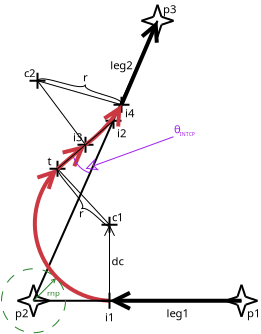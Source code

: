 <?xml version="1.0" encoding="UTF-8"?>
<dia:diagram xmlns:dia="http://www.lysator.liu.se/~alla/dia/">
  <dia:layer name="Background" visible="true" active="true">
    <dia:object type="Standard - Line" version="0" id="O0">
      <dia:attribute name="obj_pos">
        <dia:point val="15,17"/>
      </dia:attribute>
      <dia:attribute name="obj_bb">
        <dia:rectangle val="14.934,2.934;21.266,17.066"/>
      </dia:attribute>
      <dia:attribute name="conn_endpoints">
        <dia:point val="15,17"/>
        <dia:point val="21.2,3"/>
      </dia:attribute>
      <dia:attribute name="numcp">
        <dia:int val="1"/>
      </dia:attribute>
    </dia:object>
    <dia:object type="Standard - Arc" version="0" id="O1">
      <dia:attribute name="obj_pos">
        <dia:point val="18.8,17"/>
      </dia:attribute>
      <dia:attribute name="obj_bb">
        <dia:rectangle val="14.967,10.27;18.93,17.13"/>
      </dia:attribute>
      <dia:attribute name="conn_endpoints">
        <dia:point val="18.8,17"/>
        <dia:point val="16.2,10.4"/>
      </dia:attribute>
      <dia:attribute name="arc_color">
        <dia:color val="#cb3841"/>
      </dia:attribute>
      <dia:attribute name="curve_distance">
        <dia:real val="-2.326"/>
      </dia:attribute>
      <dia:attribute name="line_width">
        <dia:real val="0.2"/>
      </dia:attribute>
      <dia:attribute name="end_arrow">
        <dia:enum val="1"/>
      </dia:attribute>
      <dia:attribute name="end_arrow_length">
        <dia:real val="0.8"/>
      </dia:attribute>
      <dia:attribute name="end_arrow_width">
        <dia:real val="0.8"/>
      </dia:attribute>
    </dia:object>
    <dia:object type="Standard - Line" version="0" id="O2">
      <dia:attribute name="obj_pos">
        <dia:point val="18.8,17"/>
      </dia:attribute>
      <dia:attribute name="obj_bb">
        <dia:rectangle val="18.7,16.438;25.5,17.562"/>
      </dia:attribute>
      <dia:attribute name="conn_endpoints">
        <dia:point val="18.8,17"/>
        <dia:point val="25.4,17"/>
      </dia:attribute>
      <dia:attribute name="numcp">
        <dia:int val="1"/>
      </dia:attribute>
      <dia:attribute name="line_width">
        <dia:real val="0.2"/>
      </dia:attribute>
      <dia:attribute name="start_arrow">
        <dia:enum val="1"/>
      </dia:attribute>
      <dia:attribute name="start_arrow_length">
        <dia:real val="0.8"/>
      </dia:attribute>
      <dia:attribute name="start_arrow_width">
        <dia:real val="0.8"/>
      </dia:attribute>
    </dia:object>
    <dia:object type="Standard - Line" version="0" id="O3">
      <dia:attribute name="obj_pos">
        <dia:point val="18.8,17"/>
      </dia:attribute>
      <dia:attribute name="obj_bb">
        <dia:rectangle val="18.509,13.144;19.09,17.025"/>
      </dia:attribute>
      <dia:attribute name="conn_endpoints">
        <dia:point val="18.8,17"/>
        <dia:point val="18.8,13.2"/>
      </dia:attribute>
      <dia:attribute name="numcp">
        <dia:int val="1"/>
      </dia:attribute>
      <dia:attribute name="line_width">
        <dia:real val="0.05"/>
      </dia:attribute>
      <dia:attribute name="end_arrow">
        <dia:enum val="1"/>
      </dia:attribute>
      <dia:attribute name="end_arrow_length">
        <dia:real val="0.5"/>
      </dia:attribute>
      <dia:attribute name="end_arrow_width">
        <dia:real val="0.5"/>
      </dia:attribute>
      <dia:connections>
        <dia:connection handle="0" to="O6" connection="0"/>
        <dia:connection handle="1" to="O53" connection="0"/>
      </dia:connections>
    </dia:object>
    <dia:object type="Standard - Text" version="1" id="O4">
      <dia:attribute name="obj_pos">
        <dia:point val="19.4,5.2"/>
      </dia:attribute>
      <dia:attribute name="obj_bb">
        <dia:rectangle val="18.786,4.869;20.014,5.531"/>
      </dia:attribute>
      <dia:attribute name="text">
        <dia:composite type="text">
          <dia:attribute name="string">
            <dia:string>#leg2#</dia:string>
          </dia:attribute>
          <dia:attribute name="font">
            <dia:font family="sans" style="0" name="Helvetica"/>
          </dia:attribute>
          <dia:attribute name="height">
            <dia:real val="0.708"/>
          </dia:attribute>
          <dia:attribute name="pos">
            <dia:point val="19.4,5.396"/>
          </dia:attribute>
          <dia:attribute name="color">
            <dia:color val="#000000"/>
          </dia:attribute>
          <dia:attribute name="alignment">
            <dia:enum val="1"/>
          </dia:attribute>
        </dia:composite>
      </dia:attribute>
      <dia:attribute name="valign">
        <dia:enum val="2"/>
      </dia:attribute>
    </dia:object>
    <dia:object type="Standard - Text" version="1" id="O5">
      <dia:attribute name="obj_pos">
        <dia:point val="22.2,17.6"/>
      </dia:attribute>
      <dia:attribute name="obj_bb">
        <dia:rectangle val="21.586,17.269;22.814,17.931"/>
      </dia:attribute>
      <dia:attribute name="text">
        <dia:composite type="text">
          <dia:attribute name="string">
            <dia:string>#leg1#</dia:string>
          </dia:attribute>
          <dia:attribute name="font">
            <dia:font family="sans" style="0" name="Helvetica"/>
          </dia:attribute>
          <dia:attribute name="height">
            <dia:real val="0.708"/>
          </dia:attribute>
          <dia:attribute name="pos">
            <dia:point val="22.2,17.796"/>
          </dia:attribute>
          <dia:attribute name="color">
            <dia:color val="#000000"/>
          </dia:attribute>
          <dia:attribute name="alignment">
            <dia:enum val="1"/>
          </dia:attribute>
        </dia:composite>
      </dia:attribute>
      <dia:attribute name="valign">
        <dia:enum val="2"/>
      </dia:attribute>
    </dia:object>
    <dia:group>
      <dia:object type="Standard - Line" version="0" id="O6">
        <dia:attribute name="obj_pos">
          <dia:point val="18.8,16.6"/>
        </dia:attribute>
        <dia:attribute name="obj_bb">
          <dia:rectangle val="18.75,16.55;18.85,17.45"/>
        </dia:attribute>
        <dia:attribute name="conn_endpoints">
          <dia:point val="18.8,16.6"/>
          <dia:point val="18.8,17.4"/>
        </dia:attribute>
        <dia:attribute name="numcp">
          <dia:int val="1"/>
        </dia:attribute>
      </dia:object>
      <dia:object type="Standard - Line" version="0" id="O7">
        <dia:attribute name="obj_pos">
          <dia:point val="19.2,17"/>
        </dia:attribute>
        <dia:attribute name="obj_bb">
          <dia:rectangle val="18.35,16.95;19.25,17.05"/>
        </dia:attribute>
        <dia:attribute name="conn_endpoints">
          <dia:point val="19.2,17"/>
          <dia:point val="18.4,17"/>
        </dia:attribute>
        <dia:attribute name="numcp">
          <dia:int val="1"/>
        </dia:attribute>
      </dia:object>
    </dia:group>
    <dia:object type="Standard - Text" version="1" id="O8">
      <dia:attribute name="obj_pos">
        <dia:point val="19.2,12.8"/>
      </dia:attribute>
      <dia:attribute name="obj_bb">
        <dia:rectangle val="18.864,12.469;19.536,13.131"/>
      </dia:attribute>
      <dia:attribute name="text">
        <dia:composite type="text">
          <dia:attribute name="string">
            <dia:string>#c1#</dia:string>
          </dia:attribute>
          <dia:attribute name="font">
            <dia:font family="sans" style="0" name="Helvetica"/>
          </dia:attribute>
          <dia:attribute name="height">
            <dia:real val="0.708"/>
          </dia:attribute>
          <dia:attribute name="pos">
            <dia:point val="19.2,12.996"/>
          </dia:attribute>
          <dia:attribute name="color">
            <dia:color val="#000000"/>
          </dia:attribute>
          <dia:attribute name="alignment">
            <dia:enum val="1"/>
          </dia:attribute>
        </dia:composite>
      </dia:attribute>
      <dia:attribute name="valign">
        <dia:enum val="2"/>
      </dia:attribute>
    </dia:object>
    <dia:object type="Standard - Text" version="1" id="O9">
      <dia:attribute name="obj_pos">
        <dia:point val="14.4,17.6"/>
      </dia:attribute>
      <dia:attribute name="obj_bb">
        <dia:rectangle val="14.04,17.269;14.76,17.931"/>
      </dia:attribute>
      <dia:attribute name="text">
        <dia:composite type="text">
          <dia:attribute name="string">
            <dia:string>#p2#</dia:string>
          </dia:attribute>
          <dia:attribute name="font">
            <dia:font family="sans" style="0" name="Helvetica"/>
          </dia:attribute>
          <dia:attribute name="height">
            <dia:real val="0.708"/>
          </dia:attribute>
          <dia:attribute name="pos">
            <dia:point val="14.4,17.796"/>
          </dia:attribute>
          <dia:attribute name="color">
            <dia:color val="#000000"/>
          </dia:attribute>
          <dia:attribute name="alignment">
            <dia:enum val="1"/>
          </dia:attribute>
        </dia:composite>
      </dia:attribute>
      <dia:attribute name="valign">
        <dia:enum val="2"/>
      </dia:attribute>
    </dia:object>
    <dia:object type="Standard - Text" version="1" id="O10">
      <dia:attribute name="obj_pos">
        <dia:point val="21.8,2.4"/>
      </dia:attribute>
      <dia:attribute name="obj_bb">
        <dia:rectangle val="21.44,2.069;22.16,2.731"/>
      </dia:attribute>
      <dia:attribute name="text">
        <dia:composite type="text">
          <dia:attribute name="string">
            <dia:string>#p3#</dia:string>
          </dia:attribute>
          <dia:attribute name="font">
            <dia:font family="sans" style="0" name="Helvetica"/>
          </dia:attribute>
          <dia:attribute name="height">
            <dia:real val="0.708"/>
          </dia:attribute>
          <dia:attribute name="pos">
            <dia:point val="21.8,2.596"/>
          </dia:attribute>
          <dia:attribute name="color">
            <dia:color val="#000000"/>
          </dia:attribute>
          <dia:attribute name="alignment">
            <dia:enum val="1"/>
          </dia:attribute>
        </dia:composite>
      </dia:attribute>
      <dia:attribute name="valign">
        <dia:enum val="2"/>
      </dia:attribute>
    </dia:object>
    <dia:object type="Standard - Text" version="1" id="O11">
      <dia:attribute name="obj_pos">
        <dia:point val="19.2,15"/>
      </dia:attribute>
      <dia:attribute name="obj_bb">
        <dia:rectangle val="18.864,14.669;19.536,15.331"/>
      </dia:attribute>
      <dia:attribute name="text">
        <dia:composite type="text">
          <dia:attribute name="string">
            <dia:string>#dc#</dia:string>
          </dia:attribute>
          <dia:attribute name="font">
            <dia:font family="sans" style="0" name="Helvetica"/>
          </dia:attribute>
          <dia:attribute name="height">
            <dia:real val="0.708"/>
          </dia:attribute>
          <dia:attribute name="pos">
            <dia:point val="19.2,15.196"/>
          </dia:attribute>
          <dia:attribute name="color">
            <dia:color val="#000000"/>
          </dia:attribute>
          <dia:attribute name="alignment">
            <dia:enum val="1"/>
          </dia:attribute>
        </dia:composite>
      </dia:attribute>
      <dia:attribute name="valign">
        <dia:enum val="2"/>
      </dia:attribute>
    </dia:object>
    <dia:group>
      <dia:object type="Standard - Line" version="0" id="O12">
        <dia:attribute name="obj_pos">
          <dia:point val="15,16.2"/>
        </dia:attribute>
        <dia:attribute name="obj_bb">
          <dia:rectangle val="14.737,16.137;15.063,16.863"/>
        </dia:attribute>
        <dia:attribute name="conn_endpoints">
          <dia:point val="15,16.2"/>
          <dia:point val="14.8,16.8"/>
        </dia:attribute>
        <dia:attribute name="numcp">
          <dia:int val="1"/>
        </dia:attribute>
      </dia:object>
      <dia:object type="Standard - Line" version="0" id="O13">
        <dia:attribute name="obj_pos">
          <dia:point val="15.2,17.2"/>
        </dia:attribute>
        <dia:attribute name="obj_bb">
          <dia:rectangle val="14.937,17.137;15.263,17.863"/>
        </dia:attribute>
        <dia:attribute name="conn_endpoints">
          <dia:point val="15.2,17.2"/>
          <dia:point val="15,17.8"/>
        </dia:attribute>
        <dia:attribute name="numcp">
          <dia:int val="1"/>
        </dia:attribute>
      </dia:object>
      <dia:object type="Standard - Line" version="0" id="O14">
        <dia:attribute name="obj_pos">
          <dia:point val="15,16.2"/>
        </dia:attribute>
        <dia:attribute name="obj_bb">
          <dia:rectangle val="14.937,16.137;15.263,16.863"/>
        </dia:attribute>
        <dia:attribute name="conn_endpoints">
          <dia:point val="15,16.2"/>
          <dia:point val="15.2,16.8"/>
        </dia:attribute>
        <dia:attribute name="numcp">
          <dia:int val="1"/>
        </dia:attribute>
      </dia:object>
      <dia:object type="Standard - Line" version="0" id="O15">
        <dia:attribute name="obj_pos">
          <dia:point val="14.8,17.2"/>
        </dia:attribute>
        <dia:attribute name="obj_bb">
          <dia:rectangle val="14.737,17.137;15.063,17.863"/>
        </dia:attribute>
        <dia:attribute name="conn_endpoints">
          <dia:point val="14.8,17.2"/>
          <dia:point val="15,17.8"/>
        </dia:attribute>
        <dia:attribute name="numcp">
          <dia:int val="1"/>
        </dia:attribute>
      </dia:object>
      <dia:object type="Standard - Line" version="0" id="O16">
        <dia:attribute name="obj_pos">
          <dia:point val="15.2,16.8"/>
        </dia:attribute>
        <dia:attribute name="obj_bb">
          <dia:rectangle val="15.137,16.737;15.863,17.063"/>
        </dia:attribute>
        <dia:attribute name="conn_endpoints">
          <dia:point val="15.2,16.8"/>
          <dia:point val="15.8,17"/>
        </dia:attribute>
        <dia:attribute name="numcp">
          <dia:int val="1"/>
        </dia:attribute>
      </dia:object>
      <dia:object type="Standard - Line" version="0" id="O17">
        <dia:attribute name="obj_pos">
          <dia:point val="14.2,17"/>
        </dia:attribute>
        <dia:attribute name="obj_bb">
          <dia:rectangle val="14.137,16.937;14.863,17.263"/>
        </dia:attribute>
        <dia:attribute name="conn_endpoints">
          <dia:point val="14.2,17"/>
          <dia:point val="14.8,17.2"/>
        </dia:attribute>
        <dia:attribute name="numcp">
          <dia:int val="1"/>
        </dia:attribute>
      </dia:object>
      <dia:object type="Standard - Line" version="0" id="O18">
        <dia:attribute name="obj_pos">
          <dia:point val="15.2,17.2"/>
        </dia:attribute>
        <dia:attribute name="obj_bb">
          <dia:rectangle val="15.137,16.937;15.863,17.263"/>
        </dia:attribute>
        <dia:attribute name="conn_endpoints">
          <dia:point val="15.2,17.2"/>
          <dia:point val="15.8,17"/>
        </dia:attribute>
        <dia:attribute name="numcp">
          <dia:int val="1"/>
        </dia:attribute>
      </dia:object>
      <dia:object type="Standard - Line" version="0" id="O19">
        <dia:attribute name="obj_pos">
          <dia:point val="14.2,17"/>
        </dia:attribute>
        <dia:attribute name="obj_bb">
          <dia:rectangle val="14.137,16.737;14.863,17.063"/>
        </dia:attribute>
        <dia:attribute name="conn_endpoints">
          <dia:point val="14.2,17"/>
          <dia:point val="14.8,16.8"/>
        </dia:attribute>
        <dia:attribute name="numcp">
          <dia:int val="1"/>
        </dia:attribute>
      </dia:object>
    </dia:group>
    <dia:group>
      <dia:object type="Standard - Line" version="0" id="O20">
        <dia:attribute name="obj_pos">
          <dia:point val="21.2,2.2"/>
        </dia:attribute>
        <dia:attribute name="obj_bb">
          <dia:rectangle val="20.937,2.137;21.263,2.863"/>
        </dia:attribute>
        <dia:attribute name="conn_endpoints">
          <dia:point val="21.2,2.2"/>
          <dia:point val="21,2.8"/>
        </dia:attribute>
        <dia:attribute name="numcp">
          <dia:int val="1"/>
        </dia:attribute>
      </dia:object>
      <dia:object type="Standard - Line" version="0" id="O21">
        <dia:attribute name="obj_pos">
          <dia:point val="21.4,3.2"/>
        </dia:attribute>
        <dia:attribute name="obj_bb">
          <dia:rectangle val="21.137,3.137;21.463,3.863"/>
        </dia:attribute>
        <dia:attribute name="conn_endpoints">
          <dia:point val="21.4,3.2"/>
          <dia:point val="21.2,3.8"/>
        </dia:attribute>
        <dia:attribute name="numcp">
          <dia:int val="1"/>
        </dia:attribute>
      </dia:object>
      <dia:object type="Standard - Line" version="0" id="O22">
        <dia:attribute name="obj_pos">
          <dia:point val="21.2,2.2"/>
        </dia:attribute>
        <dia:attribute name="obj_bb">
          <dia:rectangle val="21.137,2.137;21.463,2.863"/>
        </dia:attribute>
        <dia:attribute name="conn_endpoints">
          <dia:point val="21.2,2.2"/>
          <dia:point val="21.4,2.8"/>
        </dia:attribute>
        <dia:attribute name="numcp">
          <dia:int val="1"/>
        </dia:attribute>
      </dia:object>
      <dia:object type="Standard - Line" version="0" id="O23">
        <dia:attribute name="obj_pos">
          <dia:point val="21,3.2"/>
        </dia:attribute>
        <dia:attribute name="obj_bb">
          <dia:rectangle val="20.937,3.137;21.263,3.863"/>
        </dia:attribute>
        <dia:attribute name="conn_endpoints">
          <dia:point val="21,3.2"/>
          <dia:point val="21.2,3.8"/>
        </dia:attribute>
        <dia:attribute name="numcp">
          <dia:int val="1"/>
        </dia:attribute>
      </dia:object>
      <dia:object type="Standard - Line" version="0" id="O24">
        <dia:attribute name="obj_pos">
          <dia:point val="21.4,2.8"/>
        </dia:attribute>
        <dia:attribute name="obj_bb">
          <dia:rectangle val="21.337,2.737;22.063,3.063"/>
        </dia:attribute>
        <dia:attribute name="conn_endpoints">
          <dia:point val="21.4,2.8"/>
          <dia:point val="22,3"/>
        </dia:attribute>
        <dia:attribute name="numcp">
          <dia:int val="1"/>
        </dia:attribute>
      </dia:object>
      <dia:object type="Standard - Line" version="0" id="O25">
        <dia:attribute name="obj_pos">
          <dia:point val="20.4,3"/>
        </dia:attribute>
        <dia:attribute name="obj_bb">
          <dia:rectangle val="20.337,2.937;21.063,3.263"/>
        </dia:attribute>
        <dia:attribute name="conn_endpoints">
          <dia:point val="20.4,3"/>
          <dia:point val="21,3.2"/>
        </dia:attribute>
        <dia:attribute name="numcp">
          <dia:int val="1"/>
        </dia:attribute>
      </dia:object>
      <dia:object type="Standard - Line" version="0" id="O26">
        <dia:attribute name="obj_pos">
          <dia:point val="21.4,3.2"/>
        </dia:attribute>
        <dia:attribute name="obj_bb">
          <dia:rectangle val="21.337,2.937;22.063,3.263"/>
        </dia:attribute>
        <dia:attribute name="conn_endpoints">
          <dia:point val="21.4,3.2"/>
          <dia:point val="22,3"/>
        </dia:attribute>
        <dia:attribute name="numcp">
          <dia:int val="1"/>
        </dia:attribute>
      </dia:object>
      <dia:object type="Standard - Line" version="0" id="O27">
        <dia:attribute name="obj_pos">
          <dia:point val="20.4,3"/>
        </dia:attribute>
        <dia:attribute name="obj_bb">
          <dia:rectangle val="20.337,2.737;21.063,3.063"/>
        </dia:attribute>
        <dia:attribute name="conn_endpoints">
          <dia:point val="20.4,3"/>
          <dia:point val="21,2.8"/>
        </dia:attribute>
        <dia:attribute name="numcp">
          <dia:int val="1"/>
        </dia:attribute>
      </dia:object>
    </dia:group>
    <dia:object type="Standard - Line" version="0" id="O28">
      <dia:attribute name="obj_pos">
        <dia:point val="21.2,3"/>
      </dia:attribute>
      <dia:attribute name="obj_bb">
        <dia:rectangle val="19.269,2.869;21.331,7.331"/>
      </dia:attribute>
      <dia:attribute name="conn_endpoints">
        <dia:point val="21.2,3"/>
        <dia:point val="19.4,7.2"/>
      </dia:attribute>
      <dia:attribute name="numcp">
        <dia:int val="1"/>
      </dia:attribute>
      <dia:attribute name="line_width">
        <dia:real val="0.2"/>
      </dia:attribute>
      <dia:attribute name="start_arrow">
        <dia:enum val="1"/>
      </dia:attribute>
      <dia:attribute name="start_arrow_length">
        <dia:real val="0.8"/>
      </dia:attribute>
      <dia:attribute name="start_arrow_width">
        <dia:real val="0.8"/>
      </dia:attribute>
    </dia:object>
    <dia:object type="Standard - Line" version="0" id="O29">
      <dia:attribute name="obj_pos">
        <dia:point val="16.2,10.4"/>
      </dia:attribute>
      <dia:attribute name="obj_bb">
        <dia:rectangle val="16.165,10.365;18.835,13.235"/>
      </dia:attribute>
      <dia:attribute name="conn_endpoints">
        <dia:point val="16.2,10.4"/>
        <dia:point val="18.8,13.2"/>
      </dia:attribute>
      <dia:attribute name="numcp">
        <dia:int val="1"/>
      </dia:attribute>
      <dia:attribute name="line_width">
        <dia:real val="0.05"/>
      </dia:attribute>
      <dia:connections>
        <dia:connection handle="1" to="O52" connection="0"/>
      </dia:connections>
    </dia:object>
    <dia:object type="Standard - Line" version="0" id="O30">
      <dia:attribute name="obj_pos">
        <dia:point val="17.6,9.2"/>
      </dia:attribute>
      <dia:attribute name="obj_bb">
        <dia:rectangle val="15.165,5.965;17.635,9.235"/>
      </dia:attribute>
      <dia:attribute name="conn_endpoints">
        <dia:point val="17.6,9.2"/>
        <dia:point val="15.2,6"/>
      </dia:attribute>
      <dia:attribute name="numcp">
        <dia:int val="1"/>
      </dia:attribute>
      <dia:attribute name="line_width">
        <dia:real val="0.05"/>
      </dia:attribute>
      <dia:connections>
        <dia:connection handle="0" to="O57" connection="0"/>
      </dia:connections>
    </dia:object>
    <dia:object type="Standard - Line" version="0" id="O31">
      <dia:attribute name="obj_pos">
        <dia:point val="15.2,6"/>
      </dia:attribute>
      <dia:attribute name="obj_bb">
        <dia:rectangle val="15.169,5.969;19.431,7.231"/>
      </dia:attribute>
      <dia:attribute name="conn_endpoints">
        <dia:point val="15.2,6"/>
        <dia:point val="19.4,7.2"/>
      </dia:attribute>
      <dia:attribute name="numcp">
        <dia:int val="1"/>
      </dia:attribute>
      <dia:attribute name="line_width">
        <dia:real val="0.05"/>
      </dia:attribute>
      <dia:connections>
        <dia:connection handle="1" to="O60" connection="0"/>
      </dia:connections>
    </dia:object>
    <dia:group>
      <dia:object type="Standard - Text" version="1" id="O32">
        <dia:attribute name="obj_pos">
          <dia:point val="22.2,8.4"/>
        </dia:attribute>
        <dia:attribute name="obj_bb">
          <dia:rectangle val="22.023,8.055;22.378,8.745"/>
        </dia:attribute>
        <dia:attribute name="text">
          <dia:composite type="text">
            <dia:attribute name="string">
              <dia:string>#θ#</dia:string>
            </dia:attribute>
            <dia:attribute name="font">
              <dia:font family="sans" style="0" name="Helvetica"/>
            </dia:attribute>
            <dia:attribute name="height">
              <dia:real val="0.708"/>
            </dia:attribute>
            <dia:attribute name="pos">
              <dia:point val="22.2,8.625"/>
            </dia:attribute>
            <dia:attribute name="color">
              <dia:color val="#a020f0"/>
            </dia:attribute>
            <dia:attribute name="alignment">
              <dia:enum val="1"/>
            </dia:attribute>
          </dia:composite>
        </dia:attribute>
        <dia:attribute name="valign">
          <dia:enum val="2"/>
        </dia:attribute>
      </dia:object>
      <dia:object type="Standard - Text" version="1" id="O33">
        <dia:attribute name="obj_pos">
          <dia:point val="22.689,8.663"/>
        </dia:attribute>
        <dia:attribute name="obj_bb">
          <dia:rectangle val="22.317,8.513;23.061,8.813"/>
        </dia:attribute>
        <dia:attribute name="text">
          <dia:composite type="text">
            <dia:attribute name="string">
              <dia:string>#INTCP#</dia:string>
            </dia:attribute>
            <dia:attribute name="font">
              <dia:font family="sans" style="0" name="Helvetica"/>
            </dia:attribute>
            <dia:attribute name="height">
              <dia:real val="0.32"/>
            </dia:attribute>
            <dia:attribute name="pos">
              <dia:point val="22.689,8.753"/>
            </dia:attribute>
            <dia:attribute name="color">
              <dia:color val="#a020f0"/>
            </dia:attribute>
            <dia:attribute name="alignment">
              <dia:enum val="1"/>
            </dia:attribute>
          </dia:composite>
        </dia:attribute>
        <dia:attribute name="valign">
          <dia:enum val="2"/>
        </dia:attribute>
      </dia:object>
    </dia:group>
    <dia:group>
      <dia:object type="Standard - Line" version="0" id="O34">
        <dia:attribute name="obj_pos">
          <dia:point val="15.2,5.6"/>
        </dia:attribute>
        <dia:attribute name="obj_bb">
          <dia:rectangle val="15.15,5.55;15.25,6.45"/>
        </dia:attribute>
        <dia:attribute name="conn_endpoints">
          <dia:point val="15.2,5.6"/>
          <dia:point val="15.2,6.4"/>
        </dia:attribute>
        <dia:attribute name="numcp">
          <dia:int val="1"/>
        </dia:attribute>
      </dia:object>
      <dia:object type="Standard - Line" version="0" id="O35">
        <dia:attribute name="obj_pos">
          <dia:point val="15.6,6"/>
        </dia:attribute>
        <dia:attribute name="obj_bb">
          <dia:rectangle val="14.75,5.95;15.65,6.05"/>
        </dia:attribute>
        <dia:attribute name="conn_endpoints">
          <dia:point val="15.6,6"/>
          <dia:point val="14.8,6"/>
        </dia:attribute>
        <dia:attribute name="numcp">
          <dia:int val="1"/>
        </dia:attribute>
      </dia:object>
    </dia:group>
    <dia:object type="Standard - Text" version="1" id="O36">
      <dia:attribute name="obj_pos">
        <dia:point val="19.4,8.6"/>
      </dia:attribute>
      <dia:attribute name="obj_bb">
        <dia:rectangle val="19.141,8.269;19.659,8.931"/>
      </dia:attribute>
      <dia:attribute name="text">
        <dia:composite type="text">
          <dia:attribute name="string">
            <dia:string>#i2#</dia:string>
          </dia:attribute>
          <dia:attribute name="font">
            <dia:font family="sans" style="0" name="Helvetica"/>
          </dia:attribute>
          <dia:attribute name="height">
            <dia:real val="0.708"/>
          </dia:attribute>
          <dia:attribute name="pos">
            <dia:point val="19.4,8.796"/>
          </dia:attribute>
          <dia:attribute name="color">
            <dia:color val="#000000"/>
          </dia:attribute>
          <dia:attribute name="alignment">
            <dia:enum val="1"/>
          </dia:attribute>
        </dia:composite>
      </dia:attribute>
      <dia:attribute name="valign">
        <dia:enum val="2"/>
      </dia:attribute>
    </dia:object>
    <dia:group>
      <dia:object type="Standard - Line" version="0" id="O37">
        <dia:attribute name="obj_pos">
          <dia:point val="16.2,10"/>
        </dia:attribute>
        <dia:attribute name="obj_bb">
          <dia:rectangle val="16.15,9.95;16.25,10.85"/>
        </dia:attribute>
        <dia:attribute name="conn_endpoints">
          <dia:point val="16.2,10"/>
          <dia:point val="16.2,10.8"/>
        </dia:attribute>
        <dia:attribute name="numcp">
          <dia:int val="1"/>
        </dia:attribute>
      </dia:object>
      <dia:object type="Standard - Line" version="0" id="O38">
        <dia:attribute name="obj_pos">
          <dia:point val="16.6,10.4"/>
        </dia:attribute>
        <dia:attribute name="obj_bb">
          <dia:rectangle val="15.75,10.35;16.65,10.45"/>
        </dia:attribute>
        <dia:attribute name="conn_endpoints">
          <dia:point val="16.6,10.4"/>
          <dia:point val="15.8,10.4"/>
        </dia:attribute>
        <dia:attribute name="numcp">
          <dia:int val="1"/>
        </dia:attribute>
      </dia:object>
    </dia:group>
    <dia:object type="Standard - BezierLine" version="0" id="O39">
      <dia:attribute name="obj_pos">
        <dia:point val="16.2,10.4"/>
      </dia:attribute>
      <dia:attribute name="obj_bb">
        <dia:rectangle val="16.195,10.395;17.469,12.407"/>
      </dia:attribute>
      <dia:attribute name="bez_points">
        <dia:point val="16.2,10.4"/>
        <dia:point val="16.2,10.8"/>
        <dia:point val="17.8,12.2"/>
        <dia:point val="17.4,12.4"/>
      </dia:attribute>
      <dia:attribute name="corner_types">
        <dia:enum val="0"/>
        <dia:enum val="0"/>
      </dia:attribute>
      <dia:attribute name="line_width">
        <dia:real val="0.01"/>
      </dia:attribute>
      <dia:connections>
        <dia:connection handle="0" to="O37" connection="0"/>
      </dia:connections>
    </dia:object>
    <dia:object type="Standard - Text" version="1" id="O40">
      <dia:attribute name="obj_pos">
        <dia:point val="17.4,12.6"/>
      </dia:attribute>
      <dia:attribute name="obj_bb">
        <dia:rectangle val="17.284,12.269;17.516,12.931"/>
      </dia:attribute>
      <dia:attribute name="text">
        <dia:composite type="text">
          <dia:attribute name="string">
            <dia:string>#r#</dia:string>
          </dia:attribute>
          <dia:attribute name="font">
            <dia:font family="sans" style="0" name="Helvetica"/>
          </dia:attribute>
          <dia:attribute name="height">
            <dia:real val="0.708"/>
          </dia:attribute>
          <dia:attribute name="pos">
            <dia:point val="17.4,12.796"/>
          </dia:attribute>
          <dia:attribute name="color">
            <dia:color val="#000000"/>
          </dia:attribute>
          <dia:attribute name="alignment">
            <dia:enum val="1"/>
          </dia:attribute>
        </dia:composite>
      </dia:attribute>
      <dia:attribute name="valign">
        <dia:enum val="2"/>
      </dia:attribute>
    </dia:object>
    <dia:object type="Standard - BezierLine" version="0" id="O41">
      <dia:attribute name="obj_pos">
        <dia:point val="19.4,7.2"/>
      </dia:attribute>
      <dia:attribute name="obj_bb">
        <dia:rectangle val="17.582,6.193;19.418,7.207"/>
      </dia:attribute>
      <dia:attribute name="bez_points">
        <dia:point val="19.4,7.2"/>
        <dia:point val="19.6,6.8"/>
        <dia:point val="17.4,6.6"/>
        <dia:point val="17.6,6.2"/>
      </dia:attribute>
      <dia:attribute name="corner_types">
        <dia:enum val="0"/>
        <dia:enum val="0"/>
      </dia:attribute>
      <dia:attribute name="line_width">
        <dia:real val="0.01"/>
      </dia:attribute>
      <dia:connections>
        <dia:connection handle="0" to="O59" connection="0"/>
      </dia:connections>
    </dia:object>
    <dia:object type="Standard - Line" version="0" id="O42">
      <dia:attribute name="obj_pos">
        <dia:point val="22,8.8"/>
      </dia:attribute>
      <dia:attribute name="obj_bb">
        <dia:rectangle val="17.547,8.768;22.032,10.499"/>
      </dia:attribute>
      <dia:attribute name="conn_endpoints">
        <dia:point val="22,8.8"/>
        <dia:point val="17.6,10.4"/>
      </dia:attribute>
      <dia:attribute name="numcp">
        <dia:int val="1"/>
      </dia:attribute>
      <dia:attribute name="line_color">
        <dia:color val="#a020f0"/>
      </dia:attribute>
      <dia:attribute name="line_width">
        <dia:real val="0.05"/>
      </dia:attribute>
      <dia:attribute name="end_arrow">
        <dia:enum val="23"/>
      </dia:attribute>
      <dia:attribute name="end_arrow_length">
        <dia:real val="0.5"/>
      </dia:attribute>
      <dia:attribute name="end_arrow_width">
        <dia:real val="0.5"/>
      </dia:attribute>
    </dia:object>
    <dia:group>
      <dia:object type="Standard - Text" version="1" id="O43">
        <dia:attribute name="obj_pos">
          <dia:point val="26,17.6"/>
        </dia:attribute>
        <dia:attribute name="obj_bb">
          <dia:rectangle val="25.64,17.269;26.36,17.931"/>
        </dia:attribute>
        <dia:attribute name="text">
          <dia:composite type="text">
            <dia:attribute name="string">
              <dia:string>#p1#</dia:string>
            </dia:attribute>
            <dia:attribute name="font">
              <dia:font family="sans" style="0" name="Helvetica"/>
            </dia:attribute>
            <dia:attribute name="height">
              <dia:real val="0.708"/>
            </dia:attribute>
            <dia:attribute name="pos">
              <dia:point val="26,17.796"/>
            </dia:attribute>
            <dia:attribute name="color">
              <dia:color val="#000000"/>
            </dia:attribute>
            <dia:attribute name="alignment">
              <dia:enum val="1"/>
            </dia:attribute>
          </dia:composite>
        </dia:attribute>
        <dia:attribute name="valign">
          <dia:enum val="2"/>
        </dia:attribute>
      </dia:object>
      <dia:group>
        <dia:object type="Standard - Line" version="0" id="O44">
          <dia:attribute name="obj_pos">
            <dia:point val="25.4,16.2"/>
          </dia:attribute>
          <dia:attribute name="obj_bb">
            <dia:rectangle val="25.137,16.137;25.463,16.863"/>
          </dia:attribute>
          <dia:attribute name="conn_endpoints">
            <dia:point val="25.4,16.2"/>
            <dia:point val="25.2,16.8"/>
          </dia:attribute>
          <dia:attribute name="numcp">
            <dia:int val="1"/>
          </dia:attribute>
        </dia:object>
        <dia:object type="Standard - Line" version="0" id="O45">
          <dia:attribute name="obj_pos">
            <dia:point val="25.6,17.2"/>
          </dia:attribute>
          <dia:attribute name="obj_bb">
            <dia:rectangle val="25.337,17.137;25.663,17.863"/>
          </dia:attribute>
          <dia:attribute name="conn_endpoints">
            <dia:point val="25.6,17.2"/>
            <dia:point val="25.4,17.8"/>
          </dia:attribute>
          <dia:attribute name="numcp">
            <dia:int val="1"/>
          </dia:attribute>
        </dia:object>
        <dia:object type="Standard - Line" version="0" id="O46">
          <dia:attribute name="obj_pos">
            <dia:point val="25.4,16.2"/>
          </dia:attribute>
          <dia:attribute name="obj_bb">
            <dia:rectangle val="25.337,16.137;25.663,16.863"/>
          </dia:attribute>
          <dia:attribute name="conn_endpoints">
            <dia:point val="25.4,16.2"/>
            <dia:point val="25.6,16.8"/>
          </dia:attribute>
          <dia:attribute name="numcp">
            <dia:int val="1"/>
          </dia:attribute>
        </dia:object>
        <dia:object type="Standard - Line" version="0" id="O47">
          <dia:attribute name="obj_pos">
            <dia:point val="25.2,17.2"/>
          </dia:attribute>
          <dia:attribute name="obj_bb">
            <dia:rectangle val="25.137,17.137;25.463,17.863"/>
          </dia:attribute>
          <dia:attribute name="conn_endpoints">
            <dia:point val="25.2,17.2"/>
            <dia:point val="25.4,17.8"/>
          </dia:attribute>
          <dia:attribute name="numcp">
            <dia:int val="1"/>
          </dia:attribute>
        </dia:object>
        <dia:object type="Standard - Line" version="0" id="O48">
          <dia:attribute name="obj_pos">
            <dia:point val="25.6,16.8"/>
          </dia:attribute>
          <dia:attribute name="obj_bb">
            <dia:rectangle val="25.537,16.737;26.263,17.063"/>
          </dia:attribute>
          <dia:attribute name="conn_endpoints">
            <dia:point val="25.6,16.8"/>
            <dia:point val="26.2,17"/>
          </dia:attribute>
          <dia:attribute name="numcp">
            <dia:int val="1"/>
          </dia:attribute>
        </dia:object>
        <dia:object type="Standard - Line" version="0" id="O49">
          <dia:attribute name="obj_pos">
            <dia:point val="24.6,17"/>
          </dia:attribute>
          <dia:attribute name="obj_bb">
            <dia:rectangle val="24.537,16.937;25.263,17.263"/>
          </dia:attribute>
          <dia:attribute name="conn_endpoints">
            <dia:point val="24.6,17"/>
            <dia:point val="25.2,17.2"/>
          </dia:attribute>
          <dia:attribute name="numcp">
            <dia:int val="1"/>
          </dia:attribute>
        </dia:object>
        <dia:object type="Standard - Line" version="0" id="O50">
          <dia:attribute name="obj_pos">
            <dia:point val="25.6,17.2"/>
          </dia:attribute>
          <dia:attribute name="obj_bb">
            <dia:rectangle val="25.537,16.937;26.263,17.263"/>
          </dia:attribute>
          <dia:attribute name="conn_endpoints">
            <dia:point val="25.6,17.2"/>
            <dia:point val="26.2,17"/>
          </dia:attribute>
          <dia:attribute name="numcp">
            <dia:int val="1"/>
          </dia:attribute>
        </dia:object>
        <dia:object type="Standard - Line" version="0" id="O51">
          <dia:attribute name="obj_pos">
            <dia:point val="24.6,17"/>
          </dia:attribute>
          <dia:attribute name="obj_bb">
            <dia:rectangle val="24.537,16.737;25.263,17.063"/>
          </dia:attribute>
          <dia:attribute name="conn_endpoints">
            <dia:point val="24.6,17"/>
            <dia:point val="25.2,16.8"/>
          </dia:attribute>
          <dia:attribute name="numcp">
            <dia:int val="1"/>
          </dia:attribute>
        </dia:object>
      </dia:group>
    </dia:group>
    <dia:group>
      <dia:object type="Standard - Line" version="0" id="O52">
        <dia:attribute name="obj_pos">
          <dia:point val="18.8,12.8"/>
        </dia:attribute>
        <dia:attribute name="obj_bb">
          <dia:rectangle val="18.75,12.75;18.85,13.65"/>
        </dia:attribute>
        <dia:attribute name="conn_endpoints">
          <dia:point val="18.8,12.8"/>
          <dia:point val="18.8,13.6"/>
        </dia:attribute>
        <dia:attribute name="numcp">
          <dia:int val="1"/>
        </dia:attribute>
      </dia:object>
      <dia:object type="Standard - Line" version="0" id="O53">
        <dia:attribute name="obj_pos">
          <dia:point val="19.2,13.2"/>
        </dia:attribute>
        <dia:attribute name="obj_bb">
          <dia:rectangle val="18.35,13.15;19.25,13.25"/>
        </dia:attribute>
        <dia:attribute name="conn_endpoints">
          <dia:point val="19.2,13.2"/>
          <dia:point val="18.4,13.2"/>
        </dia:attribute>
        <dia:attribute name="numcp">
          <dia:int val="1"/>
        </dia:attribute>
      </dia:object>
    </dia:group>
    <dia:object type="Standard - BezierLine" version="0" id="O54">
      <dia:attribute name="obj_pos">
        <dia:point val="18.8,13.2"/>
      </dia:attribute>
      <dia:attribute name="obj_bb">
        <dia:rectangle val="17.393,12.375;18.805,13.277"/>
      </dia:attribute>
      <dia:attribute name="bez_points">
        <dia:point val="18.8,13.2"/>
        <dia:point val="18.8,13.6"/>
        <dia:point val="17.8,12.2"/>
        <dia:point val="17.4,12.4"/>
      </dia:attribute>
      <dia:attribute name="corner_types">
        <dia:enum val="0"/>
        <dia:enum val="0"/>
      </dia:attribute>
      <dia:attribute name="line_width">
        <dia:real val="0.01"/>
      </dia:attribute>
      <dia:connections>
        <dia:connection handle="0" to="O52" connection="0"/>
      </dia:connections>
    </dia:object>
    <dia:object type="Standard - Text" version="1" id="O55">
      <dia:attribute name="obj_pos">
        <dia:point val="18.8,17.8"/>
      </dia:attribute>
      <dia:attribute name="obj_bb">
        <dia:rectangle val="18.541,17.469;19.059,18.131"/>
      </dia:attribute>
      <dia:attribute name="text">
        <dia:composite type="text">
          <dia:attribute name="string">
            <dia:string>#i1#</dia:string>
          </dia:attribute>
          <dia:attribute name="font">
            <dia:font family="sans" style="0" name="Helvetica"/>
          </dia:attribute>
          <dia:attribute name="height">
            <dia:real val="0.708"/>
          </dia:attribute>
          <dia:attribute name="pos">
            <dia:point val="18.8,17.996"/>
          </dia:attribute>
          <dia:attribute name="color">
            <dia:color val="#000000"/>
          </dia:attribute>
          <dia:attribute name="alignment">
            <dia:enum val="1"/>
          </dia:attribute>
        </dia:composite>
      </dia:attribute>
      <dia:attribute name="valign">
        <dia:enum val="2"/>
      </dia:attribute>
    </dia:object>
    <dia:object type="Standard - Text" version="1" id="O56">
      <dia:attribute name="obj_pos">
        <dia:point val="15.8,10"/>
      </dia:attribute>
      <dia:attribute name="obj_bb">
        <dia:rectangle val="15.689,9.644;15.928,10.356"/>
      </dia:attribute>
      <dia:attribute name="text">
        <dia:composite type="text">
          <dia:attribute name="string">
            <dia:string>#t#</dia:string>
          </dia:attribute>
          <dia:attribute name="font">
            <dia:font family="sans" style="0" name="Helvetica"/>
          </dia:attribute>
          <dia:attribute name="height">
            <dia:real val="0.708"/>
          </dia:attribute>
          <dia:attribute name="pos">
            <dia:point val="15.8,10.188"/>
          </dia:attribute>
          <dia:attribute name="color">
            <dia:color val="#000000"/>
          </dia:attribute>
          <dia:attribute name="alignment">
            <dia:enum val="1"/>
          </dia:attribute>
        </dia:composite>
      </dia:attribute>
      <dia:attribute name="valign">
        <dia:enum val="2"/>
      </dia:attribute>
    </dia:object>
    <dia:group>
      <dia:object type="Standard - Line" version="0" id="O57">
        <dia:attribute name="obj_pos">
          <dia:point val="17.6,8.8"/>
        </dia:attribute>
        <dia:attribute name="obj_bb">
          <dia:rectangle val="17.55,8.75;17.65,9.65"/>
        </dia:attribute>
        <dia:attribute name="conn_endpoints">
          <dia:point val="17.6,8.8"/>
          <dia:point val="17.6,9.6"/>
        </dia:attribute>
        <dia:attribute name="numcp">
          <dia:int val="1"/>
        </dia:attribute>
      </dia:object>
      <dia:object type="Standard - Line" version="0" id="O58">
        <dia:attribute name="obj_pos">
          <dia:point val="18,9.2"/>
        </dia:attribute>
        <dia:attribute name="obj_bb">
          <dia:rectangle val="17.15,9.15;18.05,9.25"/>
        </dia:attribute>
        <dia:attribute name="conn_endpoints">
          <dia:point val="18,9.2"/>
          <dia:point val="17.2,9.2"/>
        </dia:attribute>
        <dia:attribute name="numcp">
          <dia:int val="1"/>
        </dia:attribute>
      </dia:object>
    </dia:group>
    <dia:group>
      <dia:object type="Standard - Line" version="0" id="O59">
        <dia:attribute name="obj_pos">
          <dia:point val="19.4,6.8"/>
        </dia:attribute>
        <dia:attribute name="obj_bb">
          <dia:rectangle val="19.35,6.75;19.45,7.65"/>
        </dia:attribute>
        <dia:attribute name="conn_endpoints">
          <dia:point val="19.4,6.8"/>
          <dia:point val="19.4,7.6"/>
        </dia:attribute>
        <dia:attribute name="numcp">
          <dia:int val="1"/>
        </dia:attribute>
      </dia:object>
      <dia:object type="Standard - Line" version="0" id="O60">
        <dia:attribute name="obj_pos">
          <dia:point val="19.8,7.2"/>
        </dia:attribute>
        <dia:attribute name="obj_bb">
          <dia:rectangle val="18.95,7.15;19.85,7.25"/>
        </dia:attribute>
        <dia:attribute name="conn_endpoints">
          <dia:point val="19.8,7.2"/>
          <dia:point val="19,7.2"/>
        </dia:attribute>
        <dia:attribute name="numcp">
          <dia:int val="1"/>
        </dia:attribute>
      </dia:object>
    </dia:group>
    <dia:object type="Standard - Line" version="0" id="O61">
      <dia:attribute name="obj_pos">
        <dia:point val="16.2,10.4"/>
      </dia:attribute>
      <dia:attribute name="obj_bb">
        <dia:rectangle val="16.059,9.054;17.77,10.541"/>
      </dia:attribute>
      <dia:attribute name="conn_endpoints">
        <dia:point val="16.2,10.4"/>
        <dia:point val="17.6,9.2"/>
      </dia:attribute>
      <dia:attribute name="numcp">
        <dia:int val="1"/>
      </dia:attribute>
      <dia:attribute name="line_color">
        <dia:color val="#cb3841"/>
      </dia:attribute>
      <dia:attribute name="line_width">
        <dia:real val="0.2"/>
      </dia:attribute>
      <dia:attribute name="end_arrow">
        <dia:enum val="1"/>
      </dia:attribute>
      <dia:attribute name="end_arrow_length">
        <dia:real val="0.9"/>
      </dia:attribute>
      <dia:attribute name="end_arrow_width">
        <dia:real val="0.9"/>
      </dia:attribute>
    </dia:object>
    <dia:object type="Standard - Text" version="1" id="O62">
      <dia:attribute name="obj_pos">
        <dia:point val="19.8,7.6"/>
      </dia:attribute>
      <dia:attribute name="obj_bb">
        <dia:rectangle val="19.541,7.244;20.075,7.956"/>
      </dia:attribute>
      <dia:attribute name="text">
        <dia:composite type="text">
          <dia:attribute name="string">
            <dia:string>#i4#</dia:string>
          </dia:attribute>
          <dia:attribute name="font">
            <dia:font family="sans" style="0" name="Helvetica"/>
          </dia:attribute>
          <dia:attribute name="height">
            <dia:real val="0.708"/>
          </dia:attribute>
          <dia:attribute name="pos">
            <dia:point val="19.8,7.788"/>
          </dia:attribute>
          <dia:attribute name="color">
            <dia:color val="#000000"/>
          </dia:attribute>
          <dia:attribute name="alignment">
            <dia:enum val="1"/>
          </dia:attribute>
        </dia:composite>
      </dia:attribute>
      <dia:attribute name="valign">
        <dia:enum val="2"/>
      </dia:attribute>
    </dia:object>
    <dia:object type="Standard - Text" version="1" id="O63">
      <dia:attribute name="obj_pos">
        <dia:point val="17.2,8.8"/>
      </dia:attribute>
      <dia:attribute name="obj_bb">
        <dia:rectangle val="16.941,8.444;17.475,9.156"/>
      </dia:attribute>
      <dia:attribute name="text">
        <dia:composite type="text">
          <dia:attribute name="string">
            <dia:string>#i3#</dia:string>
          </dia:attribute>
          <dia:attribute name="font">
            <dia:font family="sans" style="0" name="Helvetica"/>
          </dia:attribute>
          <dia:attribute name="height">
            <dia:real val="0.708"/>
          </dia:attribute>
          <dia:attribute name="pos">
            <dia:point val="17.2,8.988"/>
          </dia:attribute>
          <dia:attribute name="color">
            <dia:color val="#000000"/>
          </dia:attribute>
          <dia:attribute name="alignment">
            <dia:enum val="1"/>
          </dia:attribute>
        </dia:composite>
      </dia:attribute>
      <dia:attribute name="valign">
        <dia:enum val="2"/>
      </dia:attribute>
    </dia:object>
    <dia:group>
      <dia:object type="Standard - Line" version="0" id="O64">
        <dia:attribute name="obj_pos">
          <dia:point val="19,7.6"/>
        </dia:attribute>
        <dia:attribute name="obj_bb">
          <dia:rectangle val="18.95,7.55;19.05,8.45"/>
        </dia:attribute>
        <dia:attribute name="conn_endpoints">
          <dia:point val="19,7.6"/>
          <dia:point val="19,8.4"/>
        </dia:attribute>
        <dia:attribute name="numcp">
          <dia:int val="1"/>
        </dia:attribute>
      </dia:object>
      <dia:object type="Standard - Line" version="0" id="O65">
        <dia:attribute name="obj_pos">
          <dia:point val="19.4,8"/>
        </dia:attribute>
        <dia:attribute name="obj_bb">
          <dia:rectangle val="18.55,7.95;19.45,8.05"/>
        </dia:attribute>
        <dia:attribute name="conn_endpoints">
          <dia:point val="19.4,8"/>
          <dia:point val="18.6,8"/>
        </dia:attribute>
        <dia:attribute name="numcp">
          <dia:int val="1"/>
        </dia:attribute>
      </dia:object>
    </dia:group>
    <dia:object type="Standard - Arc" version="0" id="O66">
      <dia:attribute name="obj_pos">
        <dia:point val="17.6,9.2"/>
      </dia:attribute>
      <dia:attribute name="obj_bb">
        <dia:rectangle val="17.459,7.059;19.541,9.341"/>
      </dia:attribute>
      <dia:attribute name="conn_endpoints">
        <dia:point val="17.6,9.2"/>
        <dia:point val="19.4,7.2"/>
      </dia:attribute>
      <dia:attribute name="arc_color">
        <dia:color val="#cb3841"/>
      </dia:attribute>
      <dia:attribute name="curve_distance">
        <dia:real val="0.141"/>
      </dia:attribute>
      <dia:attribute name="line_width">
        <dia:real val="0.2"/>
      </dia:attribute>
      <dia:attribute name="end_arrow">
        <dia:enum val="1"/>
      </dia:attribute>
      <dia:attribute name="end_arrow_length">
        <dia:real val="0.8"/>
      </dia:attribute>
      <dia:attribute name="end_arrow_width">
        <dia:real val="0.8"/>
      </dia:attribute>
    </dia:object>
    <dia:object type="Standard - Line" version="0" id="O67">
      <dia:attribute name="obj_pos">
        <dia:point val="16.2,10.4"/>
      </dia:attribute>
      <dia:attribute name="obj_bb">
        <dia:rectangle val="16.165,7.965;19.035,10.435"/>
      </dia:attribute>
      <dia:attribute name="conn_endpoints">
        <dia:point val="16.2,10.4"/>
        <dia:point val="19,8"/>
      </dia:attribute>
      <dia:attribute name="numcp">
        <dia:int val="1"/>
      </dia:attribute>
      <dia:attribute name="line_width">
        <dia:real val="0.05"/>
      </dia:attribute>
      <dia:connections>
        <dia:connection handle="0" to="O37" connection="0"/>
      </dia:connections>
    </dia:object>
    <dia:object type="Standard - Arc" version="0" id="O68">
      <dia:attribute name="obj_pos">
        <dia:point val="17,9.8"/>
      </dia:attribute>
      <dia:attribute name="obj_bb">
        <dia:rectangle val="16.965,9.765;17.835,10.635"/>
      </dia:attribute>
      <dia:attribute name="conn_endpoints">
        <dia:point val="17,9.8"/>
        <dia:point val="17.8,10.6"/>
      </dia:attribute>
      <dia:attribute name="arc_color">
        <dia:color val="#a020f0"/>
      </dia:attribute>
      <dia:attribute name="curve_distance">
        <dia:real val="0.141"/>
      </dia:attribute>
      <dia:attribute name="line_width">
        <dia:real val="0.05"/>
      </dia:attribute>
    </dia:object>
    <dia:object type="Standard - BezierLine" version="0" id="O69">
      <dia:attribute name="obj_pos">
        <dia:point val="15.2,6"/>
      </dia:attribute>
      <dia:attribute name="obj_bb">
        <dia:rectangle val="15.193,5.899;17.607,6.301"/>
      </dia:attribute>
      <dia:attribute name="bez_points">
        <dia:point val="15.2,6"/>
        <dia:point val="15.4,5.6"/>
        <dia:point val="17.4,6.6"/>
        <dia:point val="17.6,6.2"/>
      </dia:attribute>
      <dia:attribute name="corner_types">
        <dia:enum val="0"/>
        <dia:enum val="0"/>
      </dia:attribute>
      <dia:attribute name="line_width">
        <dia:real val="0.01"/>
      </dia:attribute>
    </dia:object>
    <dia:object type="Standard - Text" version="1" id="O70">
      <dia:attribute name="obj_pos">
        <dia:point val="14.8,5.6"/>
      </dia:attribute>
      <dia:attribute name="obj_bb">
        <dia:rectangle val="14.464,5.244;15.153,5.956"/>
      </dia:attribute>
      <dia:attribute name="text">
        <dia:composite type="text">
          <dia:attribute name="string">
            <dia:string>#c2#</dia:string>
          </dia:attribute>
          <dia:attribute name="font">
            <dia:font family="sans" style="0" name="Helvetica"/>
          </dia:attribute>
          <dia:attribute name="height">
            <dia:real val="0.708"/>
          </dia:attribute>
          <dia:attribute name="pos">
            <dia:point val="14.8,5.788"/>
          </dia:attribute>
          <dia:attribute name="color">
            <dia:color val="#000000"/>
          </dia:attribute>
          <dia:attribute name="alignment">
            <dia:enum val="1"/>
          </dia:attribute>
        </dia:composite>
      </dia:attribute>
      <dia:attribute name="valign">
        <dia:enum val="2"/>
      </dia:attribute>
    </dia:object>
    <dia:object type="Standard - Text" version="1" id="O71">
      <dia:attribute name="obj_pos">
        <dia:point val="17.6,5.8"/>
      </dia:attribute>
      <dia:attribute name="obj_bb">
        <dia:rectangle val="17.467,5.444;17.716,6.156"/>
      </dia:attribute>
      <dia:attribute name="text">
        <dia:composite type="text">
          <dia:attribute name="string">
            <dia:string>#r#</dia:string>
          </dia:attribute>
          <dia:attribute name="font">
            <dia:font family="sans" style="0" name="Helvetica"/>
          </dia:attribute>
          <dia:attribute name="height">
            <dia:real val="0.708"/>
          </dia:attribute>
          <dia:attribute name="pos">
            <dia:point val="17.6,5.988"/>
          </dia:attribute>
          <dia:attribute name="color">
            <dia:color val="#000000"/>
          </dia:attribute>
          <dia:attribute name="alignment">
            <dia:enum val="1"/>
          </dia:attribute>
        </dia:composite>
      </dia:attribute>
      <dia:attribute name="valign">
        <dia:enum val="2"/>
      </dia:attribute>
    </dia:object>
    <dia:object type="Standard - Line" version="0" id="O72">
      <dia:attribute name="obj_pos">
        <dia:point val="25.4,17"/>
      </dia:attribute>
      <dia:attribute name="obj_bb">
        <dia:rectangle val="14.95,16.95;25.45,17.05"/>
      </dia:attribute>
      <dia:attribute name="conn_endpoints">
        <dia:point val="25.4,17"/>
        <dia:point val="15,17"/>
      </dia:attribute>
      <dia:attribute name="numcp">
        <dia:int val="1"/>
      </dia:attribute>
    </dia:object>
    <dia:object type="Standard - Ellipse" version="0" id="O73">
      <dia:attribute name="obj_pos">
        <dia:point val="13.4,15.4"/>
      </dia:attribute>
      <dia:attribute name="obj_bb">
        <dia:rectangle val="13.375,15.375;16.625,18.625"/>
      </dia:attribute>
      <dia:attribute name="elem_corner">
        <dia:point val="13.4,15.4"/>
      </dia:attribute>
      <dia:attribute name="elem_width">
        <dia:real val="3.2"/>
      </dia:attribute>
      <dia:attribute name="elem_height">
        <dia:real val="3.2"/>
      </dia:attribute>
      <dia:attribute name="border_width">
        <dia:real val="0.05"/>
      </dia:attribute>
      <dia:attribute name="border_color">
        <dia:color val="#238123"/>
      </dia:attribute>
      <dia:attribute name="show_background">
        <dia:boolean val="false"/>
      </dia:attribute>
      <dia:attribute name="aspect">
        <dia:enum val="1"/>
      </dia:attribute>
      <dia:attribute name="line_style">
        <dia:enum val="1"/>
      </dia:attribute>
      <dia:attribute name="dashlength">
        <dia:real val="0.5"/>
      </dia:attribute>
    </dia:object>
    <dia:object type="Standard - Line" version="0" id="O74">
      <dia:attribute name="obj_pos">
        <dia:point val="15,17"/>
      </dia:attribute>
      <dia:attribute name="obj_bb">
        <dia:rectangle val="14.965,15.829;16.171,17.035"/>
      </dia:attribute>
      <dia:attribute name="conn_endpoints">
        <dia:point val="15,17"/>
        <dia:point val="16.131,15.869"/>
      </dia:attribute>
      <dia:attribute name="numcp">
        <dia:int val="1"/>
      </dia:attribute>
      <dia:attribute name="line_color">
        <dia:color val="#238123"/>
      </dia:attribute>
      <dia:attribute name="line_width">
        <dia:real val="0.05"/>
      </dia:attribute>
      <dia:attribute name="end_arrow">
        <dia:enum val="1"/>
      </dia:attribute>
      <dia:attribute name="end_arrow_length">
        <dia:real val="0.2"/>
      </dia:attribute>
      <dia:attribute name="end_arrow_width">
        <dia:real val="0.2"/>
      </dia:attribute>
      <dia:connections>
        <dia:connection handle="0" to="O73" connection="8"/>
        <dia:connection handle="1" to="O73" connection="2"/>
      </dia:connections>
    </dia:object>
    <dia:object type="Standard - Text" version="1" id="O75">
      <dia:attribute name="obj_pos">
        <dia:point val="16,16.6"/>
      </dia:attribute>
      <dia:attribute name="obj_bb">
        <dia:rectangle val="15.672,16.37;16.328,16.83"/>
      </dia:attribute>
      <dia:attribute name="text">
        <dia:composite type="text">
          <dia:attribute name="string">
            <dia:string>#rnp#</dia:string>
          </dia:attribute>
          <dia:attribute name="font">
            <dia:font family="sans" style="0" name="Helvetica"/>
          </dia:attribute>
          <dia:attribute name="height">
            <dia:real val="0.494"/>
          </dia:attribute>
          <dia:attribute name="pos">
            <dia:point val="16,16.738"/>
          </dia:attribute>
          <dia:attribute name="color">
            <dia:color val="#238123"/>
          </dia:attribute>
          <dia:attribute name="alignment">
            <dia:enum val="1"/>
          </dia:attribute>
        </dia:composite>
      </dia:attribute>
      <dia:attribute name="valign">
        <dia:enum val="2"/>
      </dia:attribute>
    </dia:object>
  </dia:layer>
</dia:diagram>
